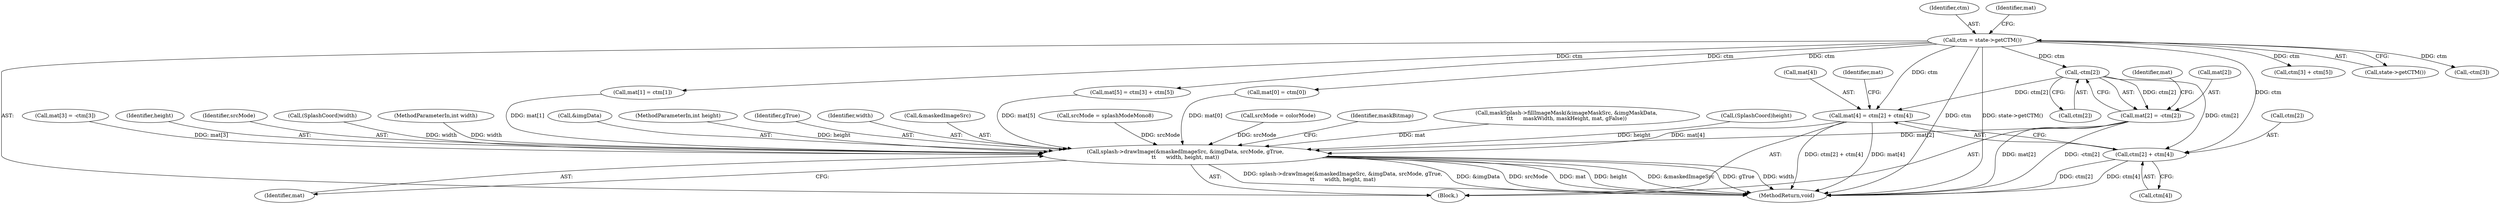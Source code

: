 digraph "0_poppler_7b2d314a61fd0e12f47c62996cb49ec0d1ba747a_11@pointer" {
"1000300" [label="(Call,-ctm[2])"];
"1000279" [label="(Call,ctm = state->getCTM())"];
"1000296" [label="(Call,mat[2] = -ctm[2])"];
"1000683" [label="(Call,splash->drawImage(&maskedImageSrc, &imgData, srcMode, gTrue,\n\t\t      width, height, mat))"];
"1000312" [label="(Call,mat[4] = ctm[2] + ctm[4])"];
"1000316" [label="(Call,ctm[2] + ctm[4])"];
"1000694" [label="(Identifier,maskBitmap)"];
"1000289" [label="(Call,mat[1] = ctm[1])"];
"1000280" [label="(Identifier,ctm)"];
"1000279" [label="(Call,ctm = state->getCTM())"];
"1000703" [label="(MethodReturn,void)"];
"1000313" [label="(Call,mat[4])"];
"1000296" [label="(Call,mat[2] = -ctm[2])"];
"1000264" [label="(Call,maskSplash->fillImageMask(&imageMaskSrc, &imgMaskData,\n\t\t\t      maskWidth, maskHeight, mat, gFalse))"];
"1000198" [label="(Call,(SplashCoord)height)"];
"1000686" [label="(Call,&imgData)"];
"1000105" [label="(MethodParameterIn,int height)"];
"1000327" [label="(Call,ctm[3] + ctm[5])"];
"1000689" [label="(Identifier,gTrue)"];
"1000281" [label="(Call,state->getCTM())"];
"1000690" [label="(Identifier,width)"];
"1000680" [label="(Call,srcMode = colorMode)"];
"1000176" [label="(Block,)"];
"1000675" [label="(Call,srcMode = splashModeMono8)"];
"1000301" [label="(Call,ctm[2])"];
"1000692" [label="(Identifier,mat)"];
"1000323" [label="(Call,mat[5] = ctm[3] + ctm[5])"];
"1000284" [label="(Identifier,mat)"];
"1000306" [label="(Identifier,mat)"];
"1000282" [label="(Call,mat[0] = ctm[0])"];
"1000312" [label="(Call,mat[4] = ctm[2] + ctm[4])"];
"1000297" [label="(Call,mat[2])"];
"1000300" [label="(Call,-ctm[2])"];
"1000304" [label="(Call,mat[3] = -ctm[3])"];
"1000691" [label="(Identifier,height)"];
"1000325" [label="(Identifier,mat)"];
"1000317" [label="(Call,ctm[2])"];
"1000308" [label="(Call,-ctm[3])"];
"1000683" [label="(Call,splash->drawImage(&maskedImageSrc, &imgData, srcMode, gTrue,\n\t\t      width, height, mat))"];
"1000688" [label="(Identifier,srcMode)"];
"1000181" [label="(Call,(SplashCoord)width)"];
"1000316" [label="(Call,ctm[2] + ctm[4])"];
"1000104" [label="(MethodParameterIn,int width)"];
"1000684" [label="(Call,&maskedImageSrc)"];
"1000320" [label="(Call,ctm[4])"];
"1000300" -> "1000296"  [label="AST: "];
"1000300" -> "1000301"  [label="CFG: "];
"1000301" -> "1000300"  [label="AST: "];
"1000296" -> "1000300"  [label="CFG: "];
"1000300" -> "1000296"  [label="DDG: ctm[2]"];
"1000279" -> "1000300"  [label="DDG: ctm"];
"1000300" -> "1000312"  [label="DDG: ctm[2]"];
"1000300" -> "1000316"  [label="DDG: ctm[2]"];
"1000279" -> "1000176"  [label="AST: "];
"1000279" -> "1000281"  [label="CFG: "];
"1000280" -> "1000279"  [label="AST: "];
"1000281" -> "1000279"  [label="AST: "];
"1000284" -> "1000279"  [label="CFG: "];
"1000279" -> "1000703"  [label="DDG: ctm"];
"1000279" -> "1000703"  [label="DDG: state->getCTM()"];
"1000279" -> "1000282"  [label="DDG: ctm"];
"1000279" -> "1000289"  [label="DDG: ctm"];
"1000279" -> "1000308"  [label="DDG: ctm"];
"1000279" -> "1000312"  [label="DDG: ctm"];
"1000279" -> "1000316"  [label="DDG: ctm"];
"1000279" -> "1000323"  [label="DDG: ctm"];
"1000279" -> "1000327"  [label="DDG: ctm"];
"1000296" -> "1000176"  [label="AST: "];
"1000297" -> "1000296"  [label="AST: "];
"1000306" -> "1000296"  [label="CFG: "];
"1000296" -> "1000703"  [label="DDG: -ctm[2]"];
"1000296" -> "1000703"  [label="DDG: mat[2]"];
"1000296" -> "1000683"  [label="DDG: mat[2]"];
"1000683" -> "1000176"  [label="AST: "];
"1000683" -> "1000692"  [label="CFG: "];
"1000684" -> "1000683"  [label="AST: "];
"1000686" -> "1000683"  [label="AST: "];
"1000688" -> "1000683"  [label="AST: "];
"1000689" -> "1000683"  [label="AST: "];
"1000690" -> "1000683"  [label="AST: "];
"1000691" -> "1000683"  [label="AST: "];
"1000692" -> "1000683"  [label="AST: "];
"1000694" -> "1000683"  [label="CFG: "];
"1000683" -> "1000703"  [label="DDG: &maskedImageSrc"];
"1000683" -> "1000703"  [label="DDG: gTrue"];
"1000683" -> "1000703"  [label="DDG: width"];
"1000683" -> "1000703"  [label="DDG: splash->drawImage(&maskedImageSrc, &imgData, srcMode, gTrue,\n\t\t      width, height, mat)"];
"1000683" -> "1000703"  [label="DDG: &imgData"];
"1000683" -> "1000703"  [label="DDG: srcMode"];
"1000683" -> "1000703"  [label="DDG: mat"];
"1000683" -> "1000703"  [label="DDG: height"];
"1000680" -> "1000683"  [label="DDG: srcMode"];
"1000675" -> "1000683"  [label="DDG: srcMode"];
"1000104" -> "1000683"  [label="DDG: width"];
"1000181" -> "1000683"  [label="DDG: width"];
"1000105" -> "1000683"  [label="DDG: height"];
"1000198" -> "1000683"  [label="DDG: height"];
"1000289" -> "1000683"  [label="DDG: mat[1]"];
"1000312" -> "1000683"  [label="DDG: mat[4]"];
"1000304" -> "1000683"  [label="DDG: mat[3]"];
"1000323" -> "1000683"  [label="DDG: mat[5]"];
"1000282" -> "1000683"  [label="DDG: mat[0]"];
"1000264" -> "1000683"  [label="DDG: mat"];
"1000312" -> "1000176"  [label="AST: "];
"1000312" -> "1000316"  [label="CFG: "];
"1000313" -> "1000312"  [label="AST: "];
"1000316" -> "1000312"  [label="AST: "];
"1000325" -> "1000312"  [label="CFG: "];
"1000312" -> "1000703"  [label="DDG: ctm[2] + ctm[4]"];
"1000312" -> "1000703"  [label="DDG: mat[4]"];
"1000316" -> "1000320"  [label="CFG: "];
"1000317" -> "1000316"  [label="AST: "];
"1000320" -> "1000316"  [label="AST: "];
"1000316" -> "1000703"  [label="DDG: ctm[4]"];
"1000316" -> "1000703"  [label="DDG: ctm[2]"];
}
